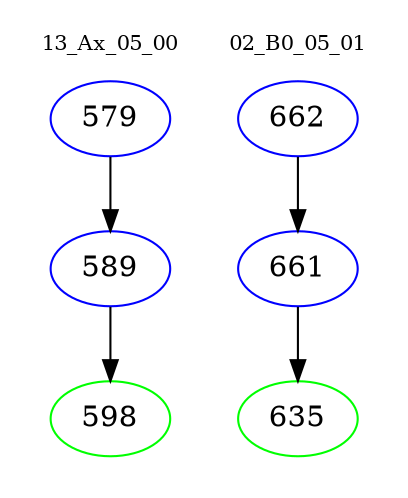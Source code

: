 digraph{
subgraph cluster_0 {
color = white
label = "13_Ax_05_00";
fontsize=10;
T0_579 [label="579", color="blue"]
T0_579 -> T0_589 [color="black"]
T0_589 [label="589", color="blue"]
T0_589 -> T0_598 [color="black"]
T0_598 [label="598", color="green"]
}
subgraph cluster_1 {
color = white
label = "02_B0_05_01";
fontsize=10;
T1_662 [label="662", color="blue"]
T1_662 -> T1_661 [color="black"]
T1_661 [label="661", color="blue"]
T1_661 -> T1_635 [color="black"]
T1_635 [label="635", color="green"]
}
}
